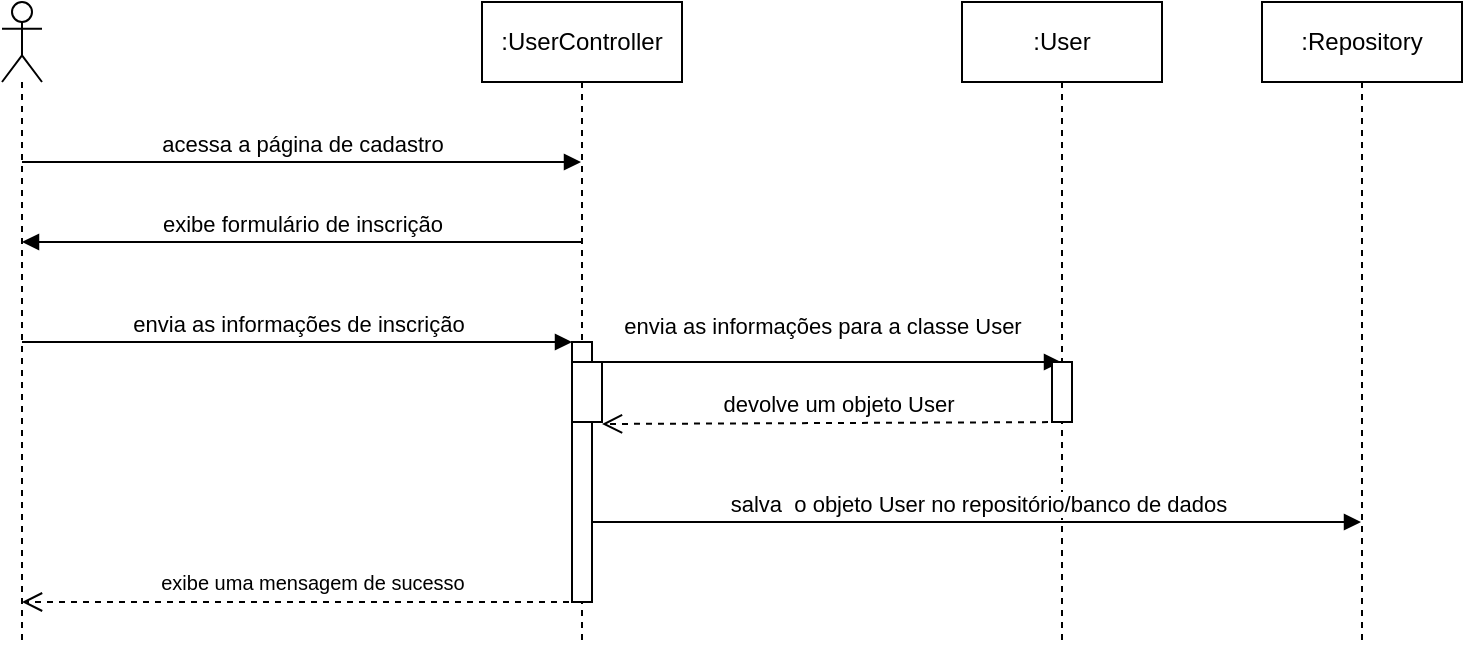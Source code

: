 <mxfile version="14.7.6" type="github">
  <diagram id="sCx9bIU0miHuaN0mBLc-" name="Page-1">
    <mxGraphModel dx="786" dy="445" grid="1" gridSize="10" guides="1" tooltips="1" connect="1" arrows="1" fold="1" page="1" pageScale="1" pageWidth="850" pageHeight="1100" math="0" shadow="0">
      <root>
        <mxCell id="0" />
        <mxCell id="1" parent="0" />
        <mxCell id="IJUFwDiYUX83JYYmAMZr-2" value=":UserController" style="shape=umlLifeline;perimeter=lifelinePerimeter;whiteSpace=wrap;html=1;container=1;collapsible=0;recursiveResize=0;outlineConnect=0;" vertex="1" parent="1">
          <mxGeometry x="280" y="40" width="100" height="320" as="geometry" />
        </mxCell>
        <mxCell id="IJUFwDiYUX83JYYmAMZr-3" value="" style="shape=umlLifeline;participant=umlActor;perimeter=lifelinePerimeter;whiteSpace=wrap;html=1;container=1;collapsible=0;recursiveResize=0;verticalAlign=top;spacingTop=36;outlineConnect=0;" vertex="1" parent="1">
          <mxGeometry x="40" y="40" width="20" height="320" as="geometry" />
        </mxCell>
        <mxCell id="IJUFwDiYUX83JYYmAMZr-4" value="acessa a página de cadastro" style="html=1;verticalAlign=bottom;endArrow=block;" edge="1" parent="1" target="IJUFwDiYUX83JYYmAMZr-2">
          <mxGeometry width="80" relative="1" as="geometry">
            <mxPoint x="50" y="120" as="sourcePoint" />
            <mxPoint x="320" y="130" as="targetPoint" />
          </mxGeometry>
        </mxCell>
        <mxCell id="IJUFwDiYUX83JYYmAMZr-6" value="exibe formulário de inscrição" style="html=1;verticalAlign=bottom;endArrow=block;" edge="1" parent="1" source="IJUFwDiYUX83JYYmAMZr-2" target="IJUFwDiYUX83JYYmAMZr-3">
          <mxGeometry width="80" relative="1" as="geometry">
            <mxPoint x="360" y="230" as="sourcePoint" />
            <mxPoint x="130" y="160" as="targetPoint" />
            <Array as="points">
              <mxPoint x="240" y="160" />
            </Array>
          </mxGeometry>
        </mxCell>
        <mxCell id="IJUFwDiYUX83JYYmAMZr-10" value="" style="html=1;points=[];perimeter=orthogonalPerimeter;" vertex="1" parent="1">
          <mxGeometry x="325" y="210" width="10" height="130" as="geometry" />
        </mxCell>
        <mxCell id="IJUFwDiYUX83JYYmAMZr-11" value="envia as informações de inscrição" style="html=1;verticalAlign=bottom;endArrow=block;entryX=0;entryY=0;" edge="1" target="IJUFwDiYUX83JYYmAMZr-10" parent="1" source="IJUFwDiYUX83JYYmAMZr-3">
          <mxGeometry relative="1" as="geometry">
            <mxPoint x="40" y="250" as="sourcePoint" />
          </mxGeometry>
        </mxCell>
        <mxCell id="IJUFwDiYUX83JYYmAMZr-12" value="" style="html=1;verticalAlign=bottom;endArrow=open;dashed=1;endSize=8;" edge="1" source="IJUFwDiYUX83JYYmAMZr-2" parent="1" target="IJUFwDiYUX83JYYmAMZr-3">
          <mxGeometry relative="1" as="geometry">
            <mxPoint x="40" y="326" as="targetPoint" />
            <Array as="points">
              <mxPoint x="300" y="340" />
              <mxPoint x="220" y="340" />
              <mxPoint x="160" y="340" />
            </Array>
          </mxGeometry>
        </mxCell>
        <mxCell id="IJUFwDiYUX83JYYmAMZr-16" value="envia as informações para a classe User" style="html=1;verticalAlign=bottom;endArrow=block;" edge="1" parent="1">
          <mxGeometry x="-0.019" y="10" width="80" relative="1" as="geometry">
            <mxPoint x="335" y="220" as="sourcePoint" />
            <mxPoint x="569.5" y="220" as="targetPoint" />
            <mxPoint y="1" as="offset" />
          </mxGeometry>
        </mxCell>
        <mxCell id="IJUFwDiYUX83JYYmAMZr-17" value=":User" style="shape=umlLifeline;perimeter=lifelinePerimeter;whiteSpace=wrap;html=1;container=1;collapsible=0;recursiveResize=0;outlineConnect=0;" vertex="1" parent="1">
          <mxGeometry x="520" y="40" width="100" height="320" as="geometry" />
        </mxCell>
        <mxCell id="IJUFwDiYUX83JYYmAMZr-18" value="" style="html=1;points=[];perimeter=orthogonalPerimeter;" vertex="1" parent="1">
          <mxGeometry x="565" y="220" width="10" height="30" as="geometry" />
        </mxCell>
        <mxCell id="IJUFwDiYUX83JYYmAMZr-21" value="devolve um objeto User" style="html=1;verticalAlign=bottom;endArrow=open;dashed=1;endSize=8;exitX=0;exitY=0.95;" edge="1" parent="1">
          <mxGeometry relative="1" as="geometry">
            <mxPoint x="340" y="251" as="targetPoint" />
            <mxPoint x="575" y="250" as="sourcePoint" />
          </mxGeometry>
        </mxCell>
        <mxCell id="IJUFwDiYUX83JYYmAMZr-22" value="" style="html=1;points=[];perimeter=orthogonalPerimeter;" vertex="1" parent="1">
          <mxGeometry x="325" y="220" width="15" height="30" as="geometry" />
        </mxCell>
        <mxCell id="IJUFwDiYUX83JYYmAMZr-25" value="salva&amp;nbsp; o objeto User no repositório/banco de dados" style="html=1;verticalAlign=bottom;endArrow=block;" edge="1" parent="1" source="IJUFwDiYUX83JYYmAMZr-10" target="IJUFwDiYUX83JYYmAMZr-26">
          <mxGeometry width="80" relative="1" as="geometry">
            <mxPoint x="345" y="280" as="sourcePoint" />
            <mxPoint x="670" y="280" as="targetPoint" />
            <Array as="points">
              <mxPoint x="370" y="300" />
            </Array>
          </mxGeometry>
        </mxCell>
        <mxCell id="IJUFwDiYUX83JYYmAMZr-26" value=":Repository" style="shape=umlLifeline;perimeter=lifelinePerimeter;whiteSpace=wrap;html=1;container=1;collapsible=0;recursiveResize=0;outlineConnect=0;" vertex="1" parent="1">
          <mxGeometry x="670" y="40" width="100" height="320" as="geometry" />
        </mxCell>
        <mxCell id="IJUFwDiYUX83JYYmAMZr-28" value="&lt;font style=&quot;font-size: 10px&quot;&gt;exibe uma mensagem de sucesso&lt;/font&gt;" style="text;html=1;align=center;verticalAlign=middle;resizable=0;points=[];autosize=1;strokeColor=none;" vertex="1" parent="1">
          <mxGeometry x="110" y="320" width="170" height="20" as="geometry" />
        </mxCell>
      </root>
    </mxGraphModel>
  </diagram>
</mxfile>
